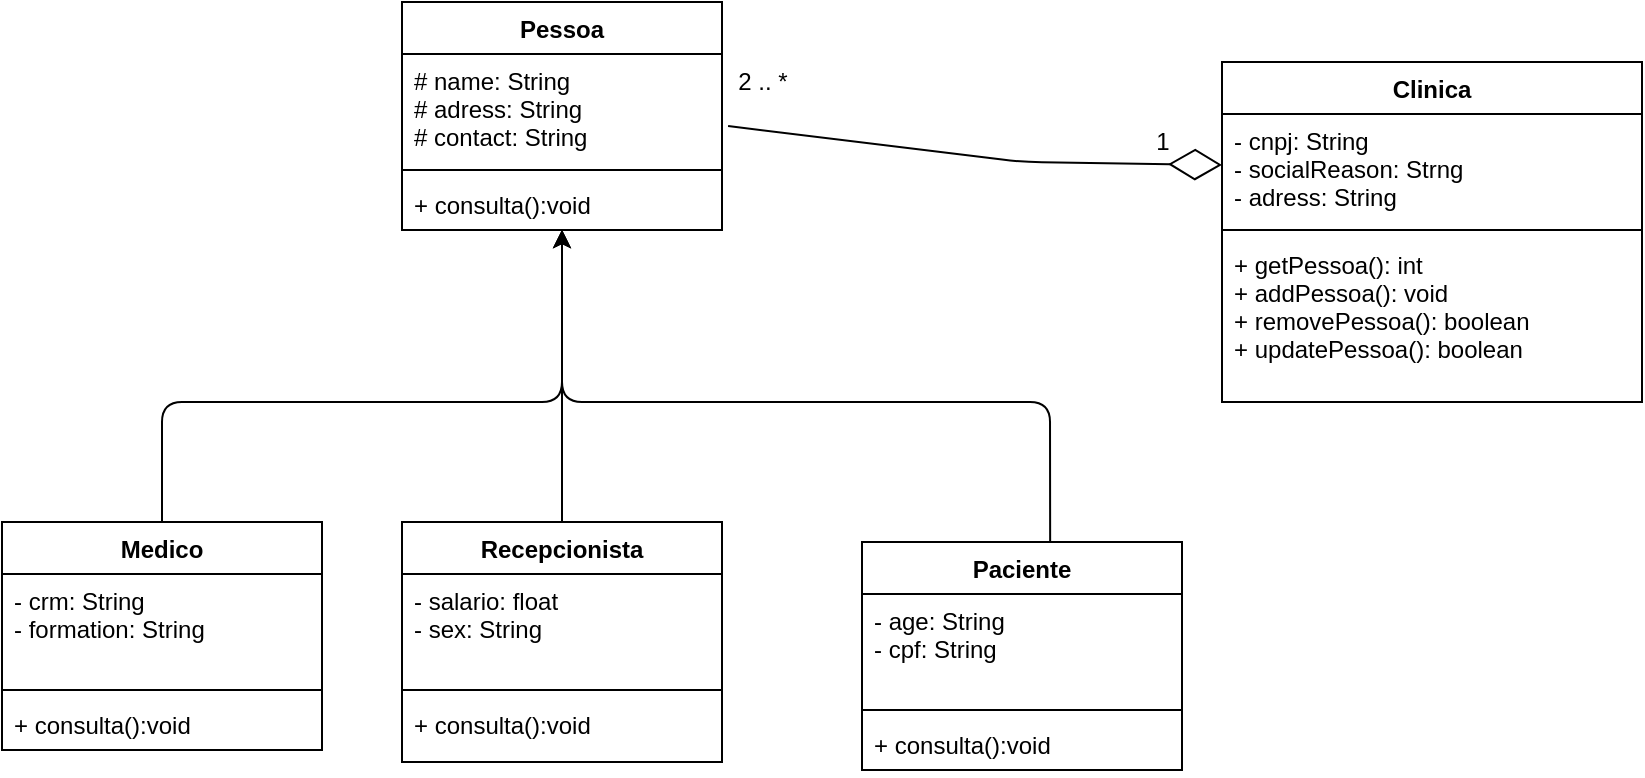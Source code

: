 <mxfile version="13.1.1" type="device"><diagram id="5MraVgpMcooycOPgNPwv" name="Page-1"><mxGraphModel dx="694" dy="480" grid="1" gridSize="10" guides="1" tooltips="1" connect="1" arrows="1" fold="1" page="1" pageScale="1" pageWidth="827" pageHeight="1169" math="0" shadow="0"><root><mxCell id="0"/><mxCell id="1" parent="0"/><mxCell id="zKLqJCb0tIUcUiJvN9Vm-52" value="" style="endArrow=diamondThin;endFill=0;endSize=24;html=1;exitX=1.019;exitY=0.667;exitDx=0;exitDy=0;exitPerimeter=0;" parent="1" source="zKLqJCb0tIUcUiJvN9Vm-3" target="zKLqJCb0tIUcUiJvN9Vm-49" edge="1"><mxGeometry width="160" relative="1" as="geometry"><mxPoint x="400" y="150" as="sourcePoint"/><mxPoint x="460" y="150" as="targetPoint"/><Array as="points"><mxPoint x="530" y="140"/></Array></mxGeometry></mxCell><mxCell id="zKLqJCb0tIUcUiJvN9Vm-53" value="1" style="text;html=1;align=center;verticalAlign=middle;resizable=0;points=[];autosize=1;" parent="1" vertex="1"><mxGeometry x="590" y="120" width="20" height="20" as="geometry"/></mxCell><mxCell id="zKLqJCb0tIUcUiJvN9Vm-35" value="Paciente" style="swimlane;fontStyle=1;align=center;verticalAlign=top;childLayout=stackLayout;horizontal=1;startSize=26;horizontalStack=0;resizeParent=1;resizeParentMax=0;resizeLast=0;collapsible=1;marginBottom=0;" parent="1" vertex="1"><mxGeometry x="450" y="330" width="160" height="114" as="geometry"/></mxCell><mxCell id="zKLqJCb0tIUcUiJvN9Vm-36" value="- age: String&#10;- cpf: String" style="text;strokeColor=none;fillColor=none;align=left;verticalAlign=top;spacingLeft=4;spacingRight=4;overflow=hidden;rotatable=0;points=[[0,0.5],[1,0.5]];portConstraint=eastwest;" parent="zKLqJCb0tIUcUiJvN9Vm-35" vertex="1"><mxGeometry y="26" width="160" height="54" as="geometry"/></mxCell><mxCell id="zKLqJCb0tIUcUiJvN9Vm-37" value="" style="line;strokeWidth=1;fillColor=none;align=left;verticalAlign=middle;spacingTop=-1;spacingLeft=3;spacingRight=3;rotatable=0;labelPosition=right;points=[];portConstraint=eastwest;" parent="zKLqJCb0tIUcUiJvN9Vm-35" vertex="1"><mxGeometry y="80" width="160" height="8" as="geometry"/></mxCell><mxCell id="zKLqJCb0tIUcUiJvN9Vm-38" value="+ consulta():void" style="text;strokeColor=none;fillColor=none;align=left;verticalAlign=top;spacingLeft=4;spacingRight=4;overflow=hidden;rotatable=0;points=[[0,0.5],[1,0.5]];portConstraint=eastwest;" parent="zKLqJCb0tIUcUiJvN9Vm-35" vertex="1"><mxGeometry y="88" width="160" height="26" as="geometry"/></mxCell><mxCell id="zKLqJCb0tIUcUiJvN9Vm-30" value="Recepcionista" style="swimlane;fontStyle=1;align=center;verticalAlign=top;childLayout=stackLayout;horizontal=1;startSize=26;horizontalStack=0;resizeParent=1;resizeParentMax=0;resizeLast=0;collapsible=1;marginBottom=0;" parent="1" vertex="1"><mxGeometry x="220" y="320" width="160" height="120" as="geometry"/></mxCell><mxCell id="zKLqJCb0tIUcUiJvN9Vm-31" value="- salario: float&#10;- sex: String" style="text;strokeColor=none;fillColor=none;align=left;verticalAlign=top;spacingLeft=4;spacingRight=4;overflow=hidden;rotatable=0;points=[[0,0.5],[1,0.5]];portConstraint=eastwest;" parent="zKLqJCb0tIUcUiJvN9Vm-30" vertex="1"><mxGeometry y="26" width="160" height="54" as="geometry"/></mxCell><mxCell id="zKLqJCb0tIUcUiJvN9Vm-32" value="" style="line;strokeWidth=1;fillColor=none;align=left;verticalAlign=middle;spacingTop=-1;spacingLeft=3;spacingRight=3;rotatable=0;labelPosition=right;points=[];portConstraint=eastwest;" parent="zKLqJCb0tIUcUiJvN9Vm-30" vertex="1"><mxGeometry y="80" width="160" height="8" as="geometry"/></mxCell><mxCell id="zKLqJCb0tIUcUiJvN9Vm-33" value="+ consulta():void" style="text;strokeColor=none;fillColor=none;align=left;verticalAlign=top;spacingLeft=4;spacingRight=4;overflow=hidden;rotatable=0;points=[[0,0.5],[1,0.5]];portConstraint=eastwest;" parent="zKLqJCb0tIUcUiJvN9Vm-30" vertex="1"><mxGeometry y="88" width="160" height="32" as="geometry"/></mxCell><mxCell id="zKLqJCb0tIUcUiJvN9Vm-2" value="Pessoa" style="swimlane;fontStyle=1;align=center;verticalAlign=top;childLayout=stackLayout;horizontal=1;startSize=26;horizontalStack=0;resizeParent=1;resizeParentMax=0;resizeLast=0;collapsible=1;marginBottom=0;" parent="1" vertex="1"><mxGeometry x="220" y="60" width="160" height="114" as="geometry"/></mxCell><mxCell id="zKLqJCb0tIUcUiJvN9Vm-3" value="# name: String&#10;# adress: String&#10;# contact: String" style="text;strokeColor=none;fillColor=none;align=left;verticalAlign=top;spacingLeft=4;spacingRight=4;overflow=hidden;rotatable=0;points=[[0,0.5],[1,0.5]];portConstraint=eastwest;" parent="zKLqJCb0tIUcUiJvN9Vm-2" vertex="1"><mxGeometry y="26" width="160" height="54" as="geometry"/></mxCell><mxCell id="zKLqJCb0tIUcUiJvN9Vm-4" value="" style="line;strokeWidth=1;fillColor=none;align=left;verticalAlign=middle;spacingTop=-1;spacingLeft=3;spacingRight=3;rotatable=0;labelPosition=right;points=[];portConstraint=eastwest;" parent="zKLqJCb0tIUcUiJvN9Vm-2" vertex="1"><mxGeometry y="80" width="160" height="8" as="geometry"/></mxCell><mxCell id="zKLqJCb0tIUcUiJvN9Vm-5" value="+ consulta():void" style="text;strokeColor=none;fillColor=none;align=left;verticalAlign=top;spacingLeft=4;spacingRight=4;overflow=hidden;rotatable=0;points=[[0,0.5],[1,0.5]];portConstraint=eastwest;" parent="zKLqJCb0tIUcUiJvN9Vm-2" vertex="1"><mxGeometry y="88" width="160" height="26" as="geometry"/></mxCell><mxCell id="zKLqJCb0tIUcUiJvN9Vm-41" value="Medico" style="swimlane;fontStyle=1;align=center;verticalAlign=top;childLayout=stackLayout;horizontal=1;startSize=26;horizontalStack=0;resizeParent=1;resizeParentMax=0;resizeLast=0;collapsible=1;marginBottom=0;" parent="1" vertex="1"><mxGeometry x="20" y="320" width="160" height="114" as="geometry"/></mxCell><mxCell id="zKLqJCb0tIUcUiJvN9Vm-42" value="- crm: String&#10;- formation: String" style="text;strokeColor=none;fillColor=none;align=left;verticalAlign=top;spacingLeft=4;spacingRight=4;overflow=hidden;rotatable=0;points=[[0,0.5],[1,0.5]];portConstraint=eastwest;" parent="zKLqJCb0tIUcUiJvN9Vm-41" vertex="1"><mxGeometry y="26" width="160" height="54" as="geometry"/></mxCell><mxCell id="zKLqJCb0tIUcUiJvN9Vm-44" value="" style="line;strokeWidth=1;fillColor=none;align=left;verticalAlign=middle;spacingTop=-1;spacingLeft=3;spacingRight=3;rotatable=0;labelPosition=right;points=[];portConstraint=eastwest;" parent="zKLqJCb0tIUcUiJvN9Vm-41" vertex="1"><mxGeometry y="80" width="160" height="8" as="geometry"/></mxCell><mxCell id="zKLqJCb0tIUcUiJvN9Vm-45" value="+ consulta():void" style="text;strokeColor=none;fillColor=none;align=left;verticalAlign=top;spacingLeft=4;spacingRight=4;overflow=hidden;rotatable=0;points=[[0,0.5],[1,0.5]];portConstraint=eastwest;" parent="zKLqJCb0tIUcUiJvN9Vm-41" vertex="1"><mxGeometry y="88" width="160" height="26" as="geometry"/></mxCell><mxCell id="zKLqJCb0tIUcUiJvN9Vm-48" value="Clinica" style="swimlane;fontStyle=1;align=center;verticalAlign=top;childLayout=stackLayout;horizontal=1;startSize=26;horizontalStack=0;resizeParent=1;resizeParentMax=0;resizeLast=0;collapsible=1;marginBottom=0;" parent="1" vertex="1"><mxGeometry x="630" y="90" width="210" height="170" as="geometry"/></mxCell><mxCell id="zKLqJCb0tIUcUiJvN9Vm-49" value="- cnpj: String&#10;- socialReason: Strng&#10;- adress: String" style="text;strokeColor=none;fillColor=none;align=left;verticalAlign=top;spacingLeft=4;spacingRight=4;overflow=hidden;rotatable=0;points=[[0,0.5],[1,0.5]];portConstraint=eastwest;" parent="zKLqJCb0tIUcUiJvN9Vm-48" vertex="1"><mxGeometry y="26" width="210" height="54" as="geometry"/></mxCell><mxCell id="zKLqJCb0tIUcUiJvN9Vm-50" value="" style="line;strokeWidth=1;fillColor=none;align=left;verticalAlign=middle;spacingTop=-1;spacingLeft=3;spacingRight=3;rotatable=0;labelPosition=right;points=[];portConstraint=eastwest;" parent="zKLqJCb0tIUcUiJvN9Vm-48" vertex="1"><mxGeometry y="80" width="210" height="8" as="geometry"/></mxCell><mxCell id="zKLqJCb0tIUcUiJvN9Vm-51" value="+ getPessoa(): int&#10;+ addPessoa(): void&#10;+ removePessoa(): boolean&#10;+ updatePessoa(): boolean&#10;&#10;" style="text;strokeColor=none;fillColor=none;align=left;verticalAlign=top;spacingLeft=4;spacingRight=4;overflow=hidden;rotatable=0;points=[[0,0.5],[1,0.5]];portConstraint=eastwest;" parent="zKLqJCb0tIUcUiJvN9Vm-48" vertex="1"><mxGeometry y="88" width="210" height="82" as="geometry"/></mxCell><mxCell id="1D2iWvgJVo7o0pcSr_aG-1" value="2 .. *" style="text;html=1;align=center;verticalAlign=middle;resizable=0;points=[];autosize=1;" vertex="1" parent="1"><mxGeometry x="380" y="90" width="40" height="20" as="geometry"/></mxCell><mxCell id="1D2iWvgJVo7o0pcSr_aG-2" value="" style="endArrow=classic;html=1;" edge="1" parent="1" source="zKLqJCb0tIUcUiJvN9Vm-30" target="zKLqJCb0tIUcUiJvN9Vm-5"><mxGeometry width="50" height="50" relative="1" as="geometry"><mxPoint x="330" y="270" as="sourcePoint"/><mxPoint x="380" y="220" as="targetPoint"/></mxGeometry></mxCell><mxCell id="1D2iWvgJVo7o0pcSr_aG-3" value="" style="endArrow=classic;html=1;exitX=0.5;exitY=0;exitDx=0;exitDy=0;" edge="1" parent="1" source="zKLqJCb0tIUcUiJvN9Vm-41" target="zKLqJCb0tIUcUiJvN9Vm-5"><mxGeometry width="50" height="50" relative="1" as="geometry"><mxPoint x="150" y="290" as="sourcePoint"/><mxPoint x="300" y="200" as="targetPoint"/><Array as="points"><mxPoint x="100" y="260"/><mxPoint x="300" y="260"/></Array></mxGeometry></mxCell><mxCell id="1D2iWvgJVo7o0pcSr_aG-4" value="" style="endArrow=classic;html=1;exitX=0.588;exitY=0;exitDx=0;exitDy=0;exitPerimeter=0;" edge="1" parent="1" source="zKLqJCb0tIUcUiJvN9Vm-35" target="zKLqJCb0tIUcUiJvN9Vm-5"><mxGeometry width="50" height="50" relative="1" as="geometry"><mxPoint x="330" y="270" as="sourcePoint"/><mxPoint x="300" y="220" as="targetPoint"/><Array as="points"><mxPoint x="544" y="260"/><mxPoint x="300" y="260"/></Array></mxGeometry></mxCell></root></mxGraphModel></diagram></mxfile>